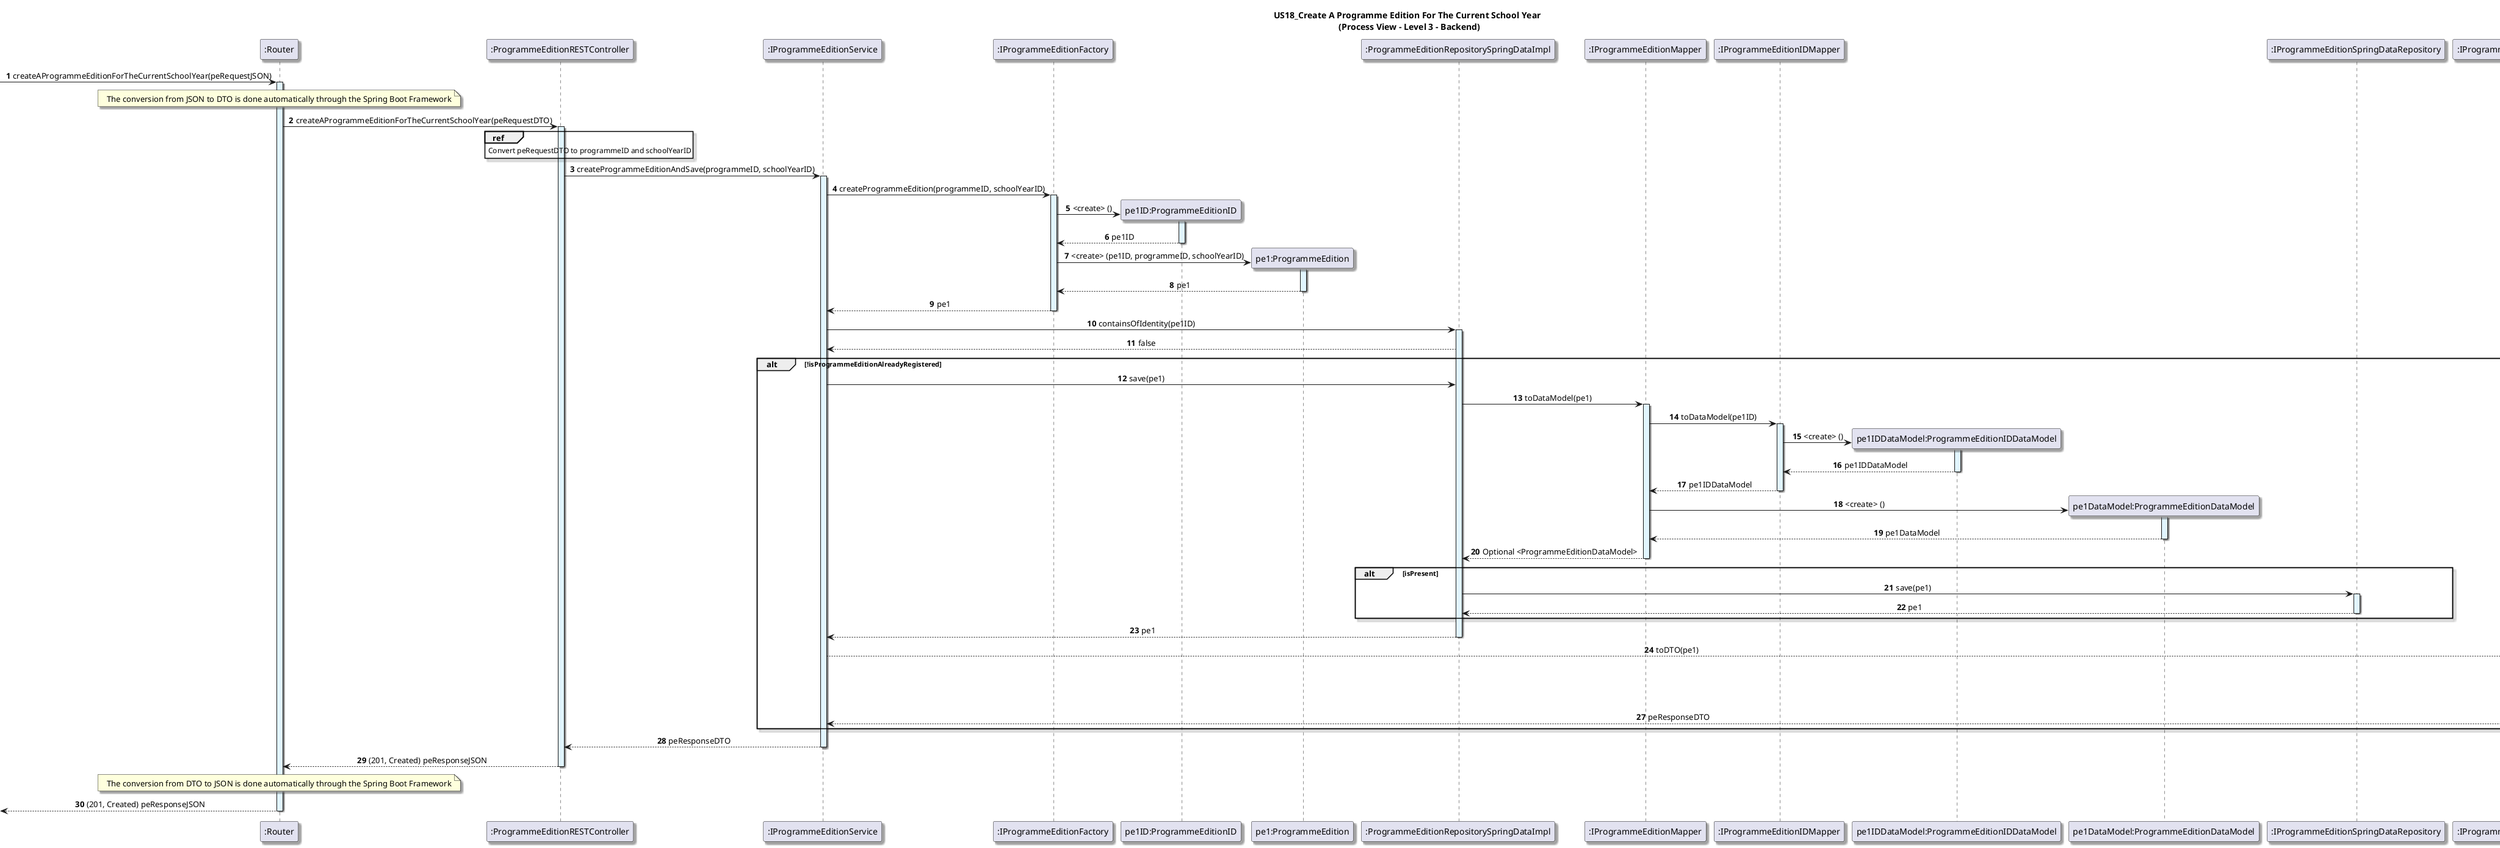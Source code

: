 @startuml
title : US18_Create A Programme Edition For The Current School Year \n (Process View - Level 3 - Backend)
autonumber
skinparam defaultTextAlignment center
skinparam shadowing true

participant ":Router" as Router
participant ":ProgrammeEditionRESTController" as CPEC
participant ":IProgrammeEditionService" as PES
participant ":IProgrammeEditionFactory" as PEF


'get all programmes name

-> Router: createAProgrammeEditionForTheCurrentSchoolYear(peRequestJSON)
activate Router #E1F5FE
note over Router: The conversion from JSON to DTO is done automatically through the Spring Boot Framework

'''''''''''''''''''''''''''''''''''''''''
Router -> CPEC: createAProgrammeEditionForTheCurrentSchoolYear(peRequestDTO)
ref over CPEC
    Convert peRequestDTO to programmeID and schoolYearID
end

'create programmeEdition for current School Year
activate CPEC #E1F5FE
CPEC -> PES:createProgrammeEditionAndSave(programmeID, schoolYearID)
activate PES #E1F5FE
PES -> PEF: createProgrammeEdition(programmeID, schoolYearID)
activate PEF #E1F5FE
create "pe1ID:ProgrammeEditionID" as PEID
PEF -> PEID : <create> ()
activate PEID #E1F5FE
PEID --> PEF: pe1ID
deactivate PEID
create "pe1:ProgrammeEdition" as PE

PEF -> PE : <create> (pe1ID, programmeID, schoolYearID)
activate PE #E1F5FE
participant ":ProgrammeEditionRepositorySpringDataImpl" as PER
PE --> PEF: pe1
deactivate PE
PEF --> PES: pe1
deactivate PEF
PES -> PER: containsOfIdentity(pe1ID)
activate PER #E1F5FE
PER --> PES: false

alt !isProgrammeEditionAlreadyRegistered
PES -> PER: save(pe1)
participant ":IProgrammeEditionMapper" as PEMapper
PER -> PEMapper: toDataModel(pe1)
activate PEMapper #E1F5FE
participant ":IProgrammeEditionIDMapper" as PEIDMapper
PEMapper -> PEIDMapper: toDataModel(pe1ID)
activate PEIDMapper #E1F5FE
create "pe1IDDataModel:ProgrammeEditionIDDataModel" as pe1IDDataModel
PEIDMapper -> pe1IDDataModel : <create> ()
activate pe1IDDataModel #E1F5FE
pe1IDDataModel --> PEIDMapper: pe1IDDataModel
deactivate pe1IDDataModel
PEIDMapper -->PEMapper: pe1IDDataModel
deactivate PEIDMapper
create "pe1DataModel:ProgrammeEditionDataModel" as pe1DataModel

PEMapper -> pe1DataModel : <create> ()
activate pe1DataModel #E1F5FE
pe1DataModel --> PEMapper: pe1DataModel
deactivate pe1DataModel
PEMapper --> PER: Optional <ProgrammeEditionDataModel>
deactivate PEMapper
alt isPresent
participant ":IProgrammeEditionSpringDataRepository" as IPER
PER -> IPER: save(pe1)
activate IPER #E1F5FE
IPER--> PER: pe1
deactivate IPER
end
PER --> PES: pe1
deactivate PER
participant ":IProgrammeEditionAssembler" as ProgrammeEditionAssembler
PES --> ProgrammeEditionAssembler: toDTO(pe1)
activate ProgrammeEditionAssembler #E1F5FE
create "peResponseDTO:ProgrammeEditionResponseDTO" as peResponseDTO

ProgrammeEditionAssembler -> peResponseDTO : <create> ()
activate peResponseDTO #E1F5FE

peResponseDTO --> ProgrammeEditionAssembler: peResponseDTO
deactivate peResponseDTO
ProgrammeEditionAssembler --> PES: peResponseDTO
deactivate ProgrammeEditionAssembler

end
PES --> CPEC: peResponseDTO
deactivate PES
CPEC --> Router : (201, Created) peResponseJSON
deactivate CPEC
note over Router: The conversion from DTO to JSON is done automatically through the Spring Boot Framework

<-- Router: (201, Created) peResponseJSON
deactivate Router
@enduml